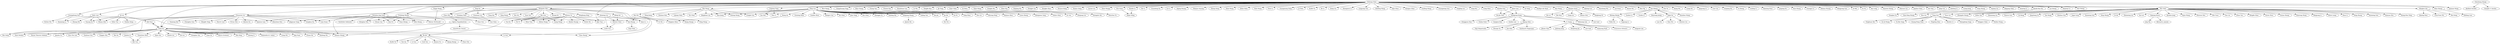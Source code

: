 strict digraph G{
"Enhong Chen " -> "Qi Liu "
"Enhong Chen " -> "Biao Xiang "
"Enhong Chen " -> "Fangshuang Tang "
"Enhong Chen " -> "Biao Chang "
"Enhong Chen " -> "Hengshu Zhu "
"Enhong Chen " -> "Chang Tan "
"Enhong Chen " -> "Chunni Dai"
"Enhong Chen " -> "Huanhuan Cao "
"Enhong Chen " -> "Jilei Tian "
"Enhong Chen " -> "Le Wu "
"Enhong Chen " -> "Tengfei Bao "
"Enhong Chen " -> "Jie Yang "
"Enhong Chen " -> "Zaiyi Chen"
"Enhong Chen " -> "Qi Zhou "
"Enhong Chen " -> "Yijun Wang"
"Enhong Chen " -> "Zongda Wu "
"Enhong Chen " -> "Zhen Pan"
"Enhong Chen " -> "Haiping Ma "
"Enhong Chen " -> "Hongjie Lin"
"Enhong Chen " -> "Hongke Zhao "
"Enhong Chen " -> "Ruoyan Kong"
"Enhong Chen " -> "Xianyu Zeng "
"Enhong Chen " -> "Liyuan Liu "
"Enhong Chen " -> "Zhen Wangy"
"Enhong Chen " -> "Chu Guan "
"Enhong Chen " -> "Xiaolin Li "
"Enhong Chen " -> "Xin Li "
"Enhong Chen " -> "Guandong Xu "
"Enhong Chen " -> "Lin Li "
"Enhong Chen " -> "Aiqing Huang "
"Enhong Chen " -> "Wenjun Ouyang "
"Enhong Chen " -> "Zheng Dong "
"Enhong Chen " -> "Zhen Wang "
"Enhong Chen " -> "Zefan Shen "
"Enhong Chen " -> "Yubo Wang "
"Enhong Chen " -> "Yitan Li "
"Enhong Chen " -> "Guangxiang Zeng "
"Enhong Chen " -> "Ji Chen "
"Enhong Chen " -> "Kuifei Yu "
"Enhong Chen " -> "Bo Li "
"Enhong Chen " -> "Dong Liu "
"Enhong Chen " -> "Zhongmou Li "
"Enhong Chen " -> "Lingyang Chu "
"Enhong Chen " -> "Zhefeng Wang "
"Enhong Chen " -> "Zijin Zhao "
"Enhong Chen " -> "Xiangyu Zhao "
"Enhong Chen " -> "Guifeng Wang "
"Enhong Chen " -> "Guangming Guo "
"Enhong Chen " -> "Yingling Liu "
"Enhong Chen " -> "Yong Rui "
"Enhong Chen " -> "Cong Zhao "
"Enhong Chen " -> "Guangzhong Sun "
"Enhong Chen " -> "Zhen Liao "
"Enhong Chen " -> "Yu Yang "
"Enhong Chen " -> "Shafqat Ali Shad "
"Enhong Chen " -> "Hao Wang "
"Enhong Chen " -> "Xiaojun Quan "
"Enhong Chen " -> "Qiming Luo "
"Enhong Chen " -> "Haocheng Wu "
"Enhong Chen " -> "Lei Duan "
"Enhong Chen " -> "Runze Wu "
"Enhong Chen " -> "Wan Ng"
"Enhong Chen " -> "Kai Zheng "
"Enhong Chen " -> "Fan Ye "
"Enhong Chen " -> "Xiang Wu "
"Enhong Chen " -> "Liang He "
"Enhong Chen " -> "Jingsong Lv"
"Enhong Chen " -> "Can Cao"
"Enhong Chen " -> "Guoping Hu"
"Enhong Chen " -> "Yi Zheng "
"Enhong Chen " -> "Guiling Li "
"Enhong Chen " -> "Baoxing Huai "
"Enhong Chen " -> "Linpeng Tang "
"Enhong Chen " -> "Junping Du "
"Enhong Chen " -> "Kun Zhang"
"Enhong Chen " -> "Guangyi Lv"
"Enhong Chen " -> "Zhenya Huang"
"Enhong Chen " -> "Mingyong Gao"
"Enhong Chen " -> "Si Wei"
"Enhong Chen " -> "Yu Su"
"Enhong Chen " -> "Bai Long"
"Enhong Chen " -> "Xiaowei Zhong"
"Enhong Chen " -> "Zhiyuan Liu"
"Enhong Chen " -> "Jianhui Chen"
"Enhong Chen " -> "Fei Tian"
"Enhong Chen " -> "Qing Cui"
"Enhong Chen " -> "Haifang Li"
"Enhong Chen " -> "Liang Jiang"
"Enhong Chen " -> "Tong Zhang"
"Enhong Chen " -> "Yuping Liu"
"Enhong Chen " -> "Zhigang Chen"
"Enhong Chen " -> "Xueying Li"
"Guangzhong Sun " -> "Xianming Li "
"Guangzhong Sun " -> "Xichen Wu "
"Guangzhong Sun " -> "Jianxun Lian "
"Kai Zheng " -> "Hoyoung Jueng"
"Kai Zheng " -> "Jiajie Xu "
"Kai Zheng " -> "Haozhou Wang "
"Kai Zheng " -> "Bolong Zheng "
"Kai Zheng " -> "Guohui Li "
"Kai Zheng " -> "Guohe Li "
"Chu Guan " -> "Jingci Ming"
"Xiaojun Quan " -> "Wenyu Dou "
"Xiaojun Quan " -> "Xingliang Ni "
"Xiaojun Quan " -> "Zhi Lu "
"Xiaojun Quan " -> "Bei Hua "
"Xiaojun Quan " -> "Gang Liu "
"Linpeng Tang " -> "Kai Shu "
"Linpeng Tang " -> "Wan Li "
"Hengshu Zhu " -> "Huang Xu "
"Hengshu Zhu " -> "Bo Jin "
"Hengshu Zhu " -> "Li Guo"
"Hengshu Zhu " -> "Chao Zhang"
"Hengshu Zhu " -> "Chen Zhu "
"Hengshu Zhu " -> "Pengliang Ding "
"Hengshu Zhu " -> "Fang Xie "
"Hengshu Zhu " -> "Guannan Liu "
"Hengshu Zhu " -> "Qing Wang "
"Hengshu Zhu " -> "Wei Hu "
"Hengshu Zhu " -> "Yuan Yao "
"Qi Liu " -> "Yuyang Ye"
"Qi Liu " -> "Wenya Zhu"
"Qi Liu " -> "Yefan Tao "
"Qi Liu " -> "Yuefan Deng "
"Haifang Li" -> "Nenghai Yu"
"Zhen Liao " -> "Ho-Jin Choi "
"Bolong Zheng " -> "Yaguang Li "
"Bolong Zheng " -> "Tieke He "
"Guannan Liu " -> "Can Chen "
"Bo Jin " -> "Chao Che "
"Bo Jin " -> "Kuifei Yu"
"Bo Jin " -> "Yue Qu "
"Bo Jin " -> "Li Guo "
"Bo Jin " -> "Cuili Yao "
"Bo Jin " -> "Ruiyun Yu "
"Bo Jin " -> "Qiang Zhang "
"Jiajie Xu " -> "Huiwen Liu "
"Jiajie Xu " -> "Kai Zheng "
"Jiajie Xu " -> "Lan Du "
"Jiajie Xu " -> "Xian Wu "
"Enhong Chen " -> "Tong Xu "
"Enhong Chen " -> "Chuanren Liu "
"Enhong Chen " -> "Chen Zhu "
"Enhong Chen " -> "Yong Ge "
"Enhong Chen " -> "Defu Lian "
"Enhong Chen " -> "Xiaohui Sun "
"Enhong Chen " -> "Derek Hao Hu "
"Tong Xu " -> "Guoqing Chen "
"Chen Zhu " -> "Yuan Zuo "
"Defu Lian " -> "Yuyang Ye"
"Defu Lian " -> "Wenya Zhu"
"Defu Lian " -> "Zhenyu Zhang"
"Defu Lian " -> "Xianming Li "
"Chuanren Liu " -> "Mingfei Teng "
"Chuanren Liu " -> "March Liao"
"Chuanren Liu " -> "Vivian Zhu"
"Chuanren Liu " -> "Wei Geng"
"Chuanren Liu " -> "Matt Perkins"
"Chuanren Liu " -> "Bowen Du "
"Chuanren Liu " -> "Zhenshan Hou "
"Chuanren Liu " -> "Yanming Xie"
"Chuanren Liu " -> "Lian Duan "
"Chuanren Liu " -> "Yong Ge "
"Derek Hao Hu " -> "Xian-Xing Zhang "
"Derek Hao Hu " -> "Hua Liu "
"Xiaohui Sun " -> "Dongyeop Kang "
"Xiaohui Sun " -> "Ho-Jin Choi "
"Yong Ge " -> "Chuan He "
"Yong Ge " -> "Xindong Wu "
"Hengshu Zhu " -> "Bin Guo "
"Bin Guo " -> "Zhitao Wang "
"Bin Guo " -> "Liang Wang "
"Bin Guo " -> "Tao Ku "
"Bin Guo " -> "Fei Yi "
"Bin Guo " -> "Miao Tian "
"Dongyeop Kang " -> "Woosang Lim "
"Dongyeop Kang " -> "Lee Sael "
"Dongyeop Kang " -> "Donggyun Han "
"Dongyeop Kang " -> "Nahea Park "
"Dongyeop Kang " -> "Sangtae Kim "
"Dongyeop Kang " -> "Soobin Lee "
"Guoqing Chen " -> "Can Chen "
"Enhong Chen " -> "Lei Zhang "
"Enhong Chen " -> "Nicholas Jing Yuan "
"Enhong Chen " -> "Xinjiang Lu "
"Tong Xu " -> "Guannan Liu "
"Nicholas Jing Yuan " -> "Zhenyu Zhang"
"Nicholas Jing Yuan " -> "Songhua Xu "
"Nicholas Jing Yuan " -> "Kieran McDonald "
"Nicholas Jing Yuan " -> "Honghao Wei "
"Nicholas Jing Yuan " -> "Chuan Cao "
"Nicholas Jing Yuan " -> "Hao Fu "
"Nicholas Jing Yuan " -> "Yuan Zhong "
"Nicholas Jing Yuan " -> "Wen Zhong "
"Nicholas Jing Yuan " -> "Lian Duan "
"Dongyeop Kang " -> "Kijung Shin "
"Kijung Shin " -> "Hwanjo Yu "
"Kijung Shin " -> "Jisu Kim "
"Kijung Shin " -> "Vaishnavh Nagarajan "
"Kijung Shin " -> "Naji Shajarisales "
"Enhong Chen " -> "Hao Zhong "
"Qi Liu " -> "Keli Xiao "
"Zhen Liao " -> "Dongyeop Kang "
"Dongyeop Kang " -> "U. Kang "
"U. Kang " -> "Francesco Silvestri "
"U. Kang " -> "Yongsub Lim "
"U. Kang " -> "Jihoon Choi"
"U. Kang " -> "Jinhong Jung "
"U. Kang " -> "Woojeong Jin"
"U. Kang " -> "Lee Sael"
"U. Kang " -> "Namyong Park"
"Enhong Chen " -> "Yingzi Wang "
"Hengshu Zhu " -> "Zhiwen Yu "
"Yingzi Wang " -> "Kieran McDonald "
"Zhiwen Yu " -> "Zhitao Wang "
"Zhiwen Yu " -> "Liang Wang "
"Zhiwen Yu " -> "Tao Ku "
"Zhiwen Yu " -> "Fei Yi "
"Zhiwen Yu " -> "Miao Tian "
"Zhiwen Yu " -> "Huilei He "
"Zhiwen Yu " -> "Jilei Tian "
"Zhiwen Yu " -> "Runhe Huang"
"Enhong Chen " -> "Yong Ge "
"Enhong Chen " -> "Wei Chen "
"Wei Chen " -> "Sejeong Kwon "
"Wei Chen " -> "Kyomin Jung "
"Wei Chen " -> "Yajun Wang "
"Wei Chen " -> "Wooram Heo "
"Wei Chen " -> "Yifei Yuan "
"Wei Chen " -> "Tian Lin "
"Wei Chen " -> "Zihan Tan "
"Wei Chen " -> "Mingfei Zhao "
"Wei Chen " -> "Xuren Zhou "
"Wei Chen " -> "Yuxiao Zhang "
"Wei Chen " -> "Xiaorong Wang "
"Wei Chen " -> "Bingyang Li "
"Wei Chen " -> "Biwei Liang "
"Wei Chen " -> "Shun Li "
"Wei Chen " -> "Peng Zhang "
"Wei Chen " -> "Xiaoming Sun "
"Wei Chen " -> "Xiaoyan Zhu "
"Wei Chen " -> "Yajun Wang "
"Wei Chen " -> "Shang-Hua Teng "
"Wei Chen " -> "Yuan Lin "
"Wei Chen " -> "Zhongzhi Zhang "
"Wei Chen " -> "Shibo Tao"
"Wei Chen " -> "Zhenming Liu "
"Wei Chen " -> "Xiaorui Sun "
"Wei Chen " -> "Qi Meng"
"Wei Chen " -> "Jingcheng Yu"
"Wei Chen " -> "Yue Wang"
"Wei Chen " -> "Shizhao Sun"
"Wei Chen " -> "Jugal Garg"
"Wei Chen " -> "Xiaoming Sun"
"Wei Chen " -> "Ning Zhang"
"Wei Chen " -> "Di He"
"Wei Chen " -> "Zhenming Liu"
"Yong Ge " -> "Hasan Timucin Ozdemir "
"Yong Ge " -> "Jannite Yu "
"Yong Ge " -> "Kuo Chu Lee "
"Yong Ge " -> "Zhenyu Zhang"
"Yong Ge " -> "Danhuai Guo "
"Yong Ge " -> "Yingqiu Zhu "
"Yong Ge " -> "Wei Xu "
"Yong Ge " -> "Yuanchun Zhou "
"Yong Ge " -> "Jianhui Li "
"Yong Ge " -> "Zijun Yao "
"Yong Ge " -> "Yanchi Liu "
"Yong Ge " -> "Bo Jin "
"Yong Ge " -> "Li Guo"
"Yong Ge " -> "Chao Zhang"
"Yong Ge " -> "Bo Liu "
"Yong Ge " -> "Changxia Tao "
"Yong Ge " -> "Yuan Ge"
"Yong Ge " -> "Wei Geng"
"Yong Ge " -> "Matt Perkins"
"Yong Ge " -> "Keli Xiao "
"Yong Ge " -> "Marco Gruteser "
"Yong Ge " -> "Min Ding "
"Yong Ge " -> "Siming Li"
"Yong Ge " -> "Ramendra K. Sahoo"
"Hengshu Zhu " -> "Meng Qu "
"Zijun Yao " -> "Yong Ge "
"Sejeong Kwon " -> "Jing Ma"
"Sejeong Kwon " -> "Bernard J. Jansen"
"Yuanchun Zhou " -> "Bin Cao "
"Meng Qu " -> "Qiao Li "
"Meng Qu " -> "Weiwei Chen "
"Keli Xiao " -> "Yong Ge "
"Weiwei Chen " -> "Leilei Sun "
"Yong Ge " -> "Liang Wu "
"Xiaolin Li " -> "Jingci Ming"
"Hengshu Zhu " -> "Junming Liu "
"Junming Liu " -> "Qiao Li "
"Junming Liu " -> "Weiwei Chen "
"Enhong Chen " -> "Fuzheng Zhang "
"Fuzheng Zhang " -> "Honghao Wei "
"Fuzheng Zhang " -> "Chuan Cao "
"Fuzheng Zhang " -> "Hao Fu "
"Fuzheng Zhang " -> "Yuan Zhong "
"Fuzheng Zhang " -> "Wen Zhong "
"Fuzheng Zhang " -> "Jianxun Lian "
"Fuzheng Zhang " -> "Yingmin Zhou "
"Jianhui Li " -> "Bin Cao "
"Enhong Chen " -> "Minghui Qiu "
"Hengshu Zhu " -> "Jingyuan Yang "
"Minghui Qiu " -> "Qiming Diao "
"Minghui Qiu " -> "Chao-Yuan Wu "
"Minghui Qiu " -> "Wei Dong "
"Fuzheng Zhang " -> "Zhenyu Zhang"
"Enhong Chen " -> "Min Wang "
"Defu Lian " -> "Zhiang Wu"
"Chuanren Liu " -> "Jingyuan Yang "
"Chuanren Liu " -> "Songhua Xu "
"Chuanren Liu " -> "Chonghui Guo "
"Min Wang " -> "Fei Chen "
"Min Wang " -> "Yuhong Xiong "
"Min Wang " -> "Bingduan Lin "
"Min Wang " -> "Peng Jiang "
"Min Wang " -> "Huiman Hou "
"Min Wang " -> "Lijiang Chen "
"Min Wang " -> "Conglei Yao "
"Min Wang " -> "Xiao Jiang "
"Junming Liu " -> "Leilei Sun "
"Wei Chen " -> "Kai Lei "
"Yong Ge " -> "Jing Yuan "
"Chuanren Liu " -> "Kai Zhang "
"Kai Zhang " -> "Ting Chen"
"Enhong Chen " -> "Wei Wu "
"Wei Wu " -> "Kai Zhang "
"Wei Wu " -> "Fang Wang "
"Wei Wu " -> "Yu Wu"
"Wei Wu " -> "Xiang Zhang"
"Enhong Chen " -> "Ping Luo "
"Ping Luo " -> "Zhiqiang Zhang "
"Ping Luo " -> "Yading Yue "
"Ping Luo " -> "Xin Jin "
"Ping Luo " -> "Jia He "
"Ping Luo " -> "Kai Shu "
"Ping Luo " -> "Wan Li "
"Ping Luo " -> "Xu Pu "
"Ping Luo " -> "Yuhong Xiong "
"Ping Luo " -> "Yong Zhao "
"Ping Luo " -> "Fen Lin "
"Ping Luo " -> "Shicong Feng "
"Ping Luo " -> "Baoyao Zhou "
"Ping Luo " -> "Liwei Zheng "
"Ping Luo " -> "Yuhong Xiong "
"Ping Luo " -> "Bingduan Lin "
"Ping Luo " -> "Shengwen Yang "
"Ping Luo " -> "Xukun Shen"
"Ping Luo " -> "Su Yan "
"Ping Luo " -> "Zhiqiang Liu "
"Ping Luo " -> "Yong Zhao "
"Ping Luo " -> "Zhongzhi Shi "
"Ping Luo " -> "Wenchao Yu "
"Ping Luo " -> "Xiang Ao "
"Ping Luo " -> "Conglei Yao "
"Ping Luo " -> "Xiao Jiang "
"Ping Luo " -> "Yuhong Xiong "
"Ping Luo " -> "Guoxing Zhan"
"Ping Luo " -> "Ganbin Zhou"
"Ping Luo " -> "Rongyu Cao"
"Ping Luo " -> "Bo Chen"
"Ping Luo " -> "Jiaxi Tang"
"Ping Luo " -> "Rui Chen"
"Ping Luo " -> "Zhongjie Yu"
"Ping Luo " -> "Xudong Ma"
"Zhiqiang Zhang " -> "Jiawei Hu "
"Jia He " -> "Xin Yin"
"Xiang Ao " -> "Yingmin Zhou "
"Enhong Chen " -> "Miao Zhang "
"Miao Zhang " -> "Zhifang Liao "
"Nicholas Jing Yuan " -> "Yoshihide Sekimoto "
"Gensheng Zhang " -> "Abolfazl Asudeh "
"Gensheng Zhang " -> "Gergely V. Zaruba "
"Enhong Chen " -> "Jiannan Wang "
"Chuanren Liu " -> "Leilei Sun "
"Derek Hao Hu " -> "Yang Gao "
"Yang Gao " -> "Huihui Wang "
"Yang Gao " -> "Yinghuan Shi "
"Yang Gao " -> "Su-Qi Wang "
"Yang Gao " -> "Yu-Bin Yang "
"Yang Gao " -> "Guang-Peng Chen "
"Yang Gao " -> "Tingting Zhai "
"Yang Gao " -> "Wenbin Li"
"Yang Gao " -> "Shangdong Yang"
"Yang Gao " -> "Xingguo Chen"
"Spiros Papadimitriou " -> "Yong Ge "
"Spiros Papadimitriou " -> "Ananthram Swami "
"Chen Zhu " -> "Spiros Papadimitriou "
}